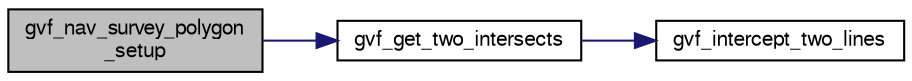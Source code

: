 digraph "gvf_nav_survey_polygon_setup"
{
  edge [fontname="FreeSans",fontsize="10",labelfontname="FreeSans",labelfontsize="10"];
  node [fontname="FreeSans",fontsize="10",shape=record];
  rankdir="LR";
  Node1 [label="gvf_nav_survey_polygon\l_setup",height=0.2,width=0.4,color="black", fillcolor="grey75", style="filled", fontcolor="black"];
  Node1 -> Node2 [color="midnightblue",fontsize="10",style="solid",fontname="FreeSans"];
  Node2 [label="gvf_get_two_intersects",height=0.2,width=0.4,color="black", fillcolor="white", style="filled",URL="$nav__survey__polygon__gvf_8c.html#a3f99b0a5691b231366a774387afc9a95",tooltip="intersects a line with the polygon and gives back the two intersection points "];
  Node2 -> Node3 [color="midnightblue",fontsize="10",style="solid",fontname="FreeSans"];
  Node3 [label="gvf_intercept_two_lines",height=0.2,width=0.4,color="black", fillcolor="white", style="filled",URL="$nav__survey__polygon__gvf_8c.html#a1ed530db241dd4311c25f7af1405504d",tooltip="intercept two lines and give back the point of intersection "];
}
